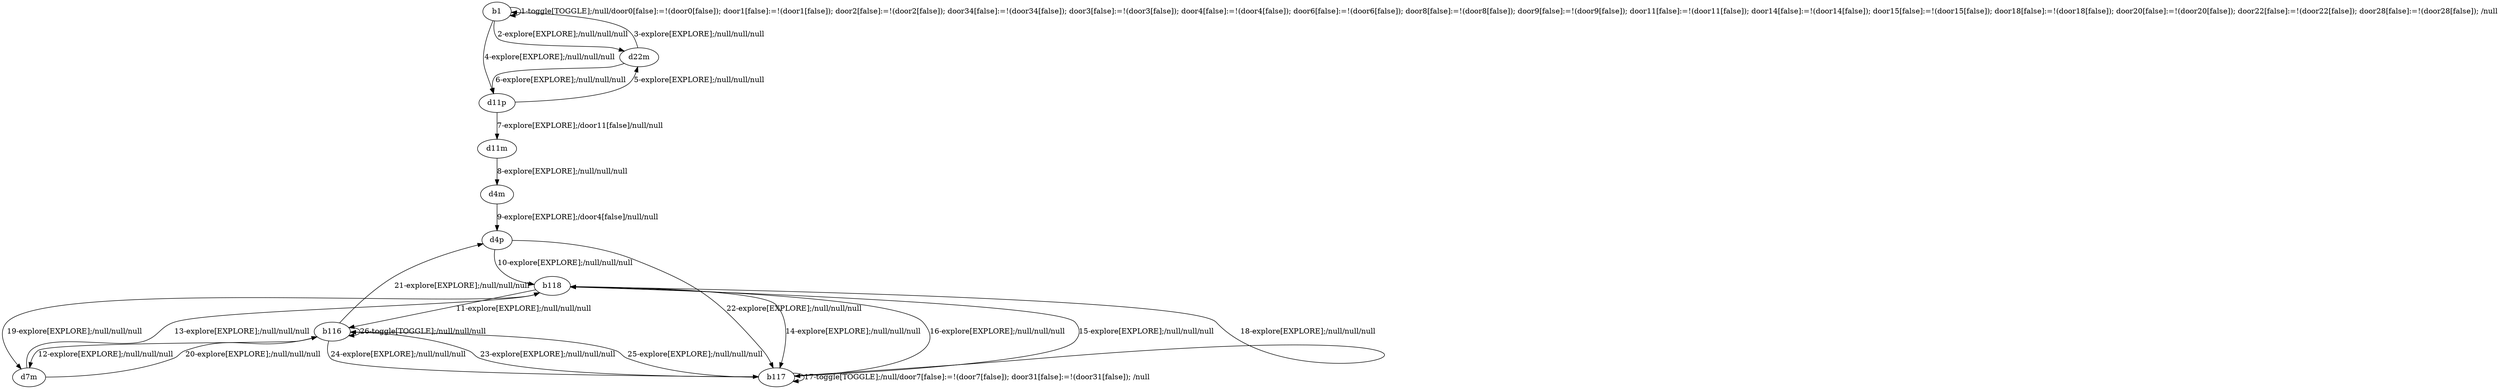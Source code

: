 # Total number of goals covered by this test: 1
# b116 --> b116

digraph g {
"b1" -> "b1" [label = "1-toggle[TOGGLE];/null/door0[false]:=!(door0[false]); door1[false]:=!(door1[false]); door2[false]:=!(door2[false]); door34[false]:=!(door34[false]); door3[false]:=!(door3[false]); door4[false]:=!(door4[false]); door6[false]:=!(door6[false]); door8[false]:=!(door8[false]); door9[false]:=!(door9[false]); door11[false]:=!(door11[false]); door14[false]:=!(door14[false]); door15[false]:=!(door15[false]); door18[false]:=!(door18[false]); door20[false]:=!(door20[false]); door22[false]:=!(door22[false]); door28[false]:=!(door28[false]); /null"];
"b1" -> "d22m" [label = "2-explore[EXPLORE];/null/null/null"];
"d22m" -> "b1" [label = "3-explore[EXPLORE];/null/null/null"];
"b1" -> "d11p" [label = "4-explore[EXPLORE];/null/null/null"];
"d11p" -> "d22m" [label = "5-explore[EXPLORE];/null/null/null"];
"d22m" -> "d11p" [label = "6-explore[EXPLORE];/null/null/null"];
"d11p" -> "d11m" [label = "7-explore[EXPLORE];/door11[false]/null/null"];
"d11m" -> "d4m" [label = "8-explore[EXPLORE];/null/null/null"];
"d4m" -> "d4p" [label = "9-explore[EXPLORE];/door4[false]/null/null"];
"d4p" -> "b118" [label = "10-explore[EXPLORE];/null/null/null"];
"b118" -> "b116" [label = "11-explore[EXPLORE];/null/null/null"];
"b116" -> "d7m" [label = "12-explore[EXPLORE];/null/null/null"];
"d7m" -> "b118" [label = "13-explore[EXPLORE];/null/null/null"];
"b118" -> "b117" [label = "14-explore[EXPLORE];/null/null/null"];
"b117" -> "b118" [label = "15-explore[EXPLORE];/null/null/null"];
"b118" -> "b117" [label = "16-explore[EXPLORE];/null/null/null"];
"b117" -> "b117" [label = "17-toggle[TOGGLE];/null/door7[false]:=!(door7[false]); door31[false]:=!(door31[false]); /null"];
"b117" -> "b118" [label = "18-explore[EXPLORE];/null/null/null"];
"b118" -> "d7m" [label = "19-explore[EXPLORE];/null/null/null"];
"d7m" -> "b116" [label = "20-explore[EXPLORE];/null/null/null"];
"b116" -> "d4p" [label = "21-explore[EXPLORE];/null/null/null"];
"d4p" -> "b117" [label = "22-explore[EXPLORE];/null/null/null"];
"b117" -> "b116" [label = "23-explore[EXPLORE];/null/null/null"];
"b116" -> "b117" [label = "24-explore[EXPLORE];/null/null/null"];
"b117" -> "b116" [label = "25-explore[EXPLORE];/null/null/null"];
"b116" -> "b116" [label = "26-toggle[TOGGLE];/null/null/null"];
}